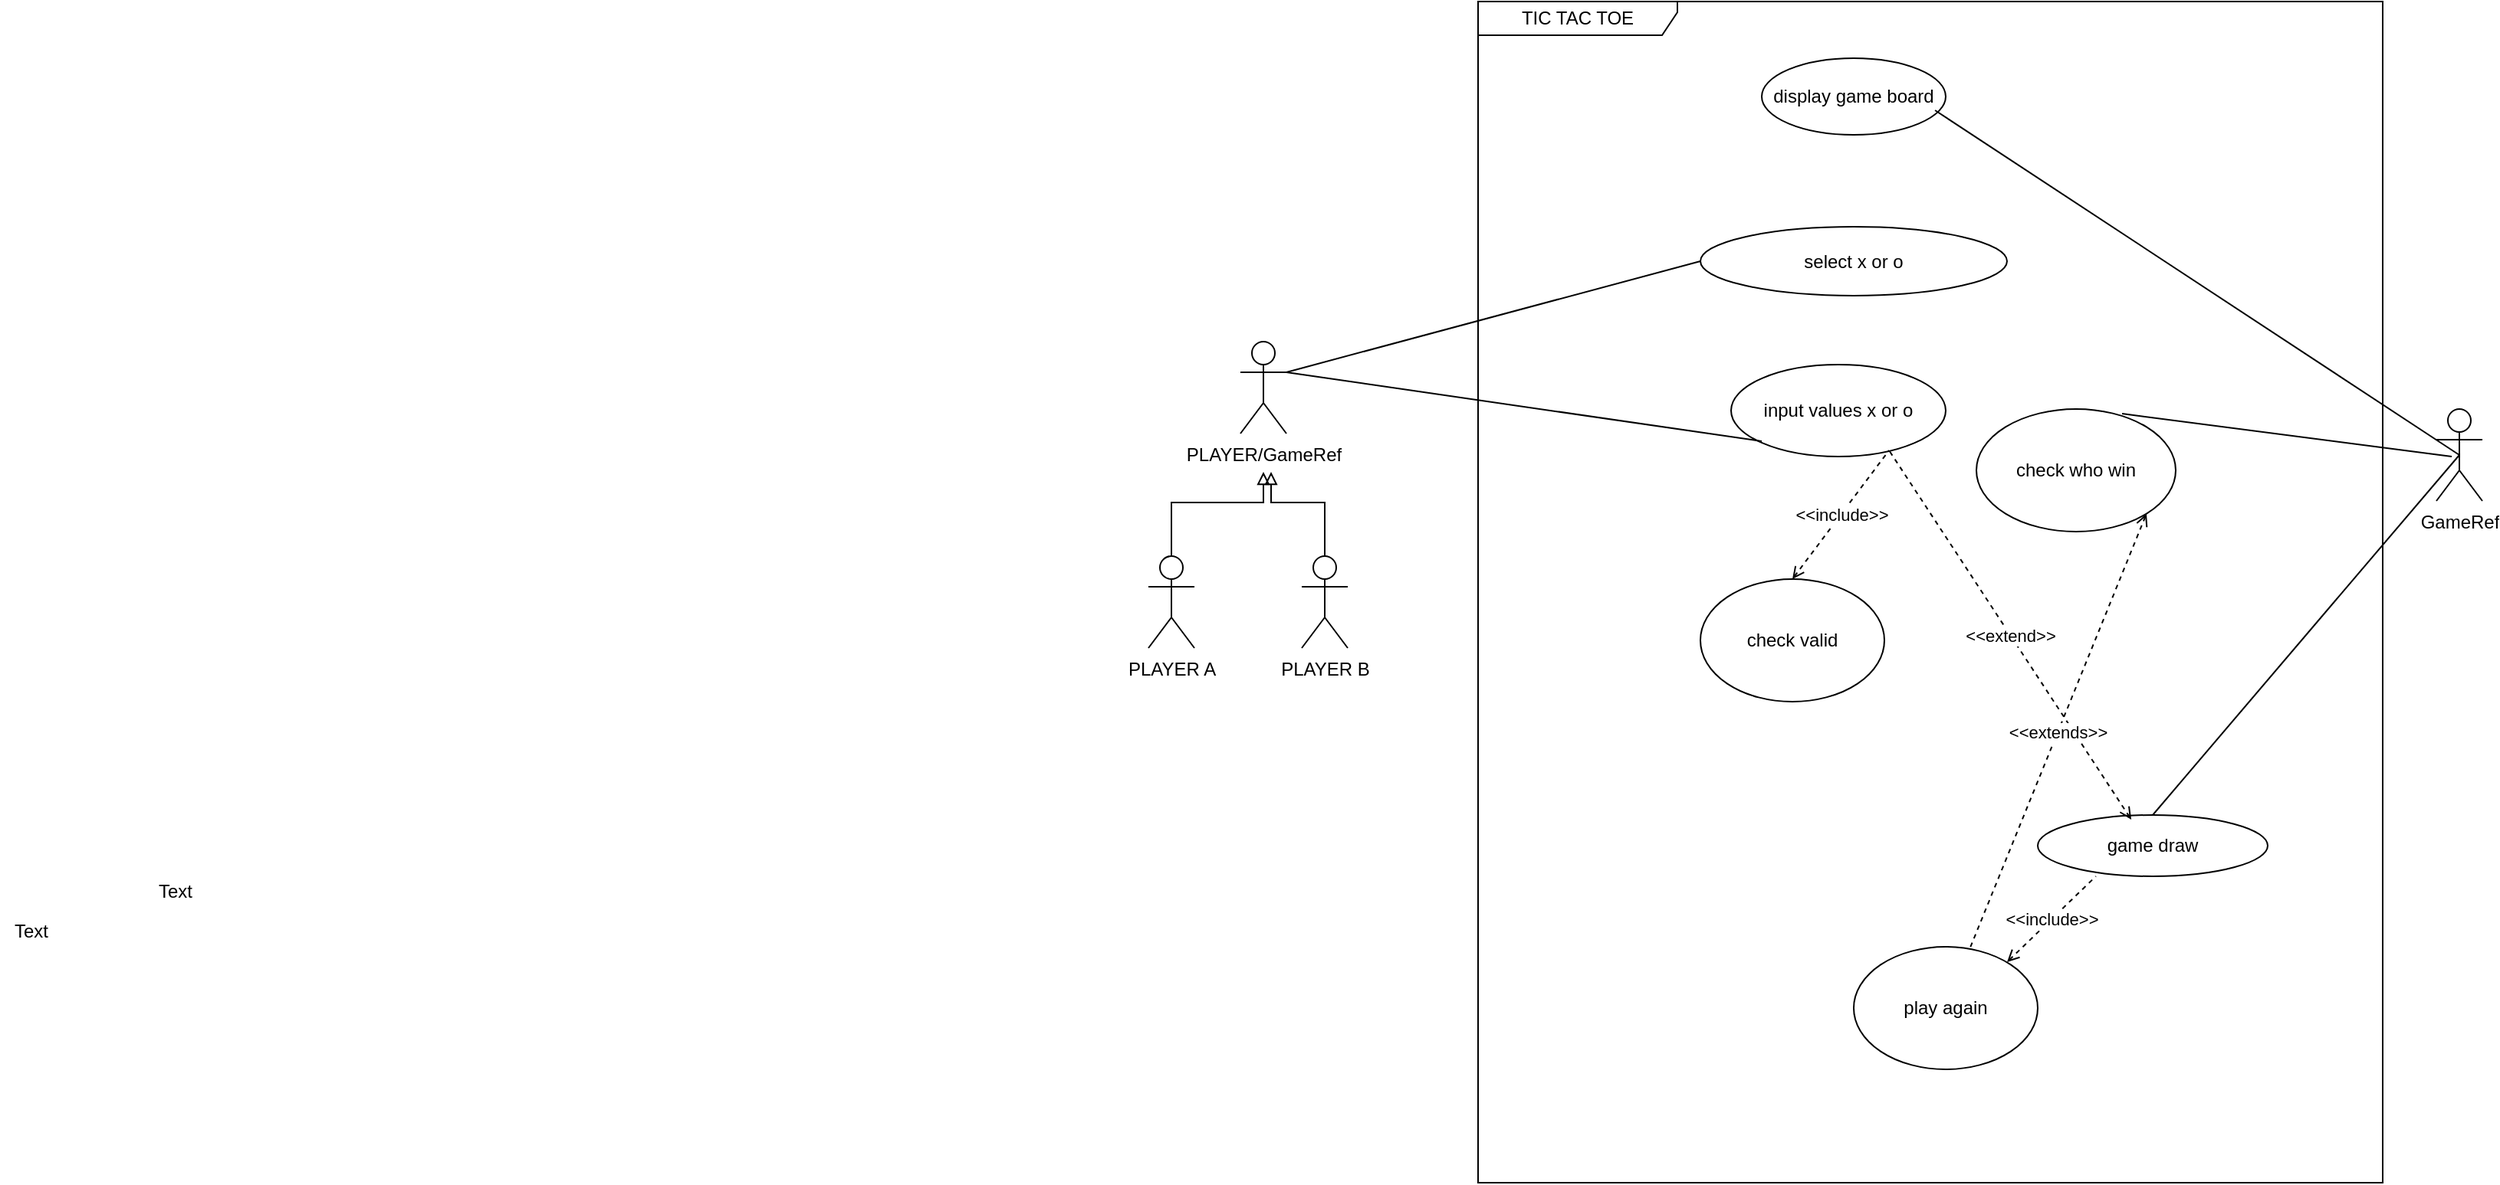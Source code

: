 <mxfile version="13.4.2" type="device"><diagram id="hhZ9PzNTVelXw6GO1m6p" name="Page-1"><mxGraphModel dx="1865" dy="497" grid="1" gridSize="10" guides="1" tooltips="1" connect="1" arrows="1" fold="1" page="1" pageScale="1" pageWidth="827" pageHeight="1169" math="0" shadow="0"><root><mxCell id="0"/><mxCell id="1" parent="0"/><mxCell id="8PD1cL5kKhoTpdf7mjVN-3" value="TIC TAC TOE" style="shape=umlFrame;whiteSpace=wrap;html=1;width=130;height=22;" parent="1" vertex="1"><mxGeometry x="155" y="223" width="590" height="771" as="geometry"/></mxCell><mxCell id="0LgYweTBDWl5P1xv02Vi-3" style="edgeStyle=orthogonalEdgeStyle;rounded=0;orthogonalLoop=1;jettySize=auto;html=1;exitX=0.5;exitY=0;exitDx=0;exitDy=0;exitPerimeter=0;endArrow=block;endFill=0;" edge="1" parent="1" source="8PD1cL5kKhoTpdf7mjVN-4"><mxGeometry relative="1" as="geometry"><mxPoint x="20" y="530" as="targetPoint"/><Array as="points"><mxPoint x="55" y="550"/><mxPoint x="20" y="550"/></Array></mxGeometry></mxCell><mxCell id="8PD1cL5kKhoTpdf7mjVN-4" value="PLAYER B" style="shape=umlActor;verticalLabelPosition=bottom;verticalAlign=top;html=1;" parent="1" vertex="1"><mxGeometry x="40" y="585" width="30" height="60" as="geometry"/></mxCell><mxCell id="8PD1cL5kKhoTpdf7mjVN-6" value="select x or o" style="ellipse;whiteSpace=wrap;html=1;" parent="1" vertex="1"><mxGeometry x="300" y="370" width="200" height="45" as="geometry"/></mxCell><mxCell id="8PD1cL5kKhoTpdf7mjVN-10" value="input values x or o" style="ellipse;whiteSpace=wrap;html=1;" parent="1" vertex="1"><mxGeometry x="320" y="460" width="140" height="60" as="geometry"/></mxCell><mxCell id="0LgYweTBDWl5P1xv02Vi-2" value="" style="edgeStyle=orthogonalEdgeStyle;rounded=0;orthogonalLoop=1;jettySize=auto;html=1;endArrow=block;endFill=0;" edge="1" parent="1" source="8PD1cL5kKhoTpdf7mjVN-32"><mxGeometry relative="1" as="geometry"><mxPoint x="15" y="530" as="targetPoint"/><Array as="points"><mxPoint x="-45" y="550"/><mxPoint x="15" y="550"/></Array></mxGeometry></mxCell><mxCell id="8PD1cL5kKhoTpdf7mjVN-32" value="PLAYER A" style="shape=umlActor;verticalLabelPosition=bottom;verticalAlign=top;html=1;" parent="1" vertex="1"><mxGeometry x="-60" y="585" width="30" height="60" as="geometry"/></mxCell><mxCell id="0LgYweTBDWl5P1xv02Vi-1" value="PLAYER/GameRef" style="shape=umlActor;verticalLabelPosition=bottom;verticalAlign=top;html=1;" vertex="1" parent="1"><mxGeometry y="445" width="30" height="60" as="geometry"/></mxCell><mxCell id="8PD1cL5kKhoTpdf7mjVN-90" value="game draw" style="ellipse;whiteSpace=wrap;html=1;" parent="1" vertex="1"><mxGeometry x="520" y="754" width="150" height="40" as="geometry"/></mxCell><mxCell id="jV-7vsYXFdnn-GDI2FZq-4" value="" style="endArrow=none;html=1;exitX=1;exitY=0.333;exitDx=0;exitDy=0;exitPerimeter=0;entryX=0;entryY=0.5;entryDx=0;entryDy=0;" parent="1" source="0LgYweTBDWl5P1xv02Vi-1" target="8PD1cL5kKhoTpdf7mjVN-6" edge="1"><mxGeometry width="50" height="50" relative="1" as="geometry"><mxPoint x="350" y="490" as="sourcePoint"/><mxPoint x="181.683" y="391.558" as="targetPoint"/></mxGeometry></mxCell><mxCell id="jV-7vsYXFdnn-GDI2FZq-22" value="display game board" style="ellipse;whiteSpace=wrap;html=1;" parent="1" vertex="1"><mxGeometry x="340" y="260" width="120" height="50" as="geometry"/></mxCell><mxCell id="jV-7vsYXFdnn-GDI2FZq-27" value="check valid" style="ellipse;whiteSpace=wrap;html=1;" parent="1" vertex="1"><mxGeometry x="300" y="600" width="120" height="80" as="geometry"/></mxCell><mxCell id="jV-7vsYXFdnn-GDI2FZq-52" value="check who win" style="ellipse;whiteSpace=wrap;html=1;" parent="1" vertex="1"><mxGeometry x="480" y="489" width="130" height="80" as="geometry"/></mxCell><mxCell id="jV-7vsYXFdnn-GDI2FZq-29" value="&amp;lt;&amp;lt;include&amp;gt;&amp;gt;" style="endArrow=none;html=1;entryX=0.736;entryY=0.933;entryDx=0;entryDy=0;entryPerimeter=0;exitX=0.5;exitY=0;exitDx=0;exitDy=0;dashed=1;startArrow=open;startFill=0;" parent="1" source="jV-7vsYXFdnn-GDI2FZq-27" target="8PD1cL5kKhoTpdf7mjVN-10" edge="1"><mxGeometry width="50" height="50" relative="1" as="geometry"><mxPoint x="150" y="670" as="sourcePoint"/><mxPoint x="200" y="620" as="targetPoint"/></mxGeometry></mxCell><mxCell id="jV-7vsYXFdnn-GDI2FZq-44" value="GameRef" style="shape=umlActor;verticalLabelPosition=bottom;verticalAlign=top;html=1;" parent="1" vertex="1"><mxGeometry x="780" y="489" width="30" height="60" as="geometry"/></mxCell><mxCell id="jV-7vsYXFdnn-GDI2FZq-50" value="" style="endArrow=none;html=1;entryX=0.942;entryY=0.68;entryDx=0;entryDy=0;entryPerimeter=0;exitX=0.5;exitY=0.5;exitDx=0;exitDy=0;exitPerimeter=0;" parent="1" source="jV-7vsYXFdnn-GDI2FZq-44" target="jV-7vsYXFdnn-GDI2FZq-22" edge="1"><mxGeometry width="50" height="50" relative="1" as="geometry"><mxPoint x="490" y="380" as="sourcePoint"/><mxPoint x="540" y="330" as="targetPoint"/></mxGeometry></mxCell><mxCell id="jV-7vsYXFdnn-GDI2FZq-56" value="&amp;lt;&amp;lt;extend&amp;gt;&amp;gt;" style="endArrow=none;html=1;dashed=1;entryX=0.736;entryY=0.933;entryDx=0;entryDy=0;entryPerimeter=0;exitX=0.407;exitY=0.075;exitDx=0;exitDy=0;exitPerimeter=0;startArrow=open;startFill=0;" parent="1" source="8PD1cL5kKhoTpdf7mjVN-90" target="8PD1cL5kKhoTpdf7mjVN-10" edge="1"><mxGeometry width="50" height="50" relative="1" as="geometry"><mxPoint x="630" y="700" as="sourcePoint"/><mxPoint x="680" y="650" as="targetPoint"/></mxGeometry></mxCell><mxCell id="jV-7vsYXFdnn-GDI2FZq-59" value="" style="endArrow=none;html=1;entryX=0.5;entryY=0.5;entryDx=0;entryDy=0;entryPerimeter=0;exitX=0.5;exitY=0;exitDx=0;exitDy=0;" parent="1" source="8PD1cL5kKhoTpdf7mjVN-90" target="jV-7vsYXFdnn-GDI2FZq-44" edge="1"><mxGeometry width="50" height="50" relative="1" as="geometry"><mxPoint x="680" y="690" as="sourcePoint"/><mxPoint x="730" y="640" as="targetPoint"/></mxGeometry></mxCell><mxCell id="jV-7vsYXFdnn-GDI2FZq-60" value="Text" style="text;html=1;align=center;verticalAlign=middle;resizable=0;points=[];autosize=1;" parent="1" vertex="1"><mxGeometry x="-809" y="820" width="40" height="20" as="geometry"/></mxCell><mxCell id="jV-7vsYXFdnn-GDI2FZq-61" value="Text" style="text;html=1;align=center;verticalAlign=middle;resizable=0;points=[];autosize=1;" parent="1" vertex="1"><mxGeometry x="-715" y="794" width="40" height="20" as="geometry"/></mxCell><mxCell id="jV-7vsYXFdnn-GDI2FZq-65" value="" style="endArrow=none;html=1;exitX=0.731;exitY=0.038;exitDx=0;exitDy=0;exitPerimeter=0;" parent="1" source="jV-7vsYXFdnn-GDI2FZq-52" edge="1"><mxGeometry width="50" height="50" relative="1" as="geometry"><mxPoint x="460" y="530" as="sourcePoint"/><mxPoint x="790" y="520" as="targetPoint"/></mxGeometry></mxCell><mxCell id="jV-7vsYXFdnn-GDI2FZq-69" value="play again" style="ellipse;whiteSpace=wrap;html=1;" parent="1" vertex="1"><mxGeometry x="400" y="840" width="120" height="80" as="geometry"/></mxCell><mxCell id="jV-7vsYXFdnn-GDI2FZq-73" value="&amp;lt;&amp;lt;include&amp;gt;&amp;gt;" style="endArrow=none;html=1;entryX=0.253;entryY=1;entryDx=0;entryDy=0;entryPerimeter=0;dashed=1;startArrow=open;startFill=0;" parent="1" target="8PD1cL5kKhoTpdf7mjVN-90" edge="1"><mxGeometry width="50" height="50" relative="1" as="geometry"><mxPoint x="500" y="850" as="sourcePoint"/><mxPoint x="550" y="800" as="targetPoint"/></mxGeometry></mxCell><mxCell id="jV-7vsYXFdnn-GDI2FZq-74" value="&amp;lt;&amp;lt;extends&amp;gt;&amp;gt;" style="endArrow=none;html=1;dashed=1;startArrow=open;startFill=0;exitX=1;exitY=1;exitDx=0;exitDy=0;" parent="1" source="jV-7vsYXFdnn-GDI2FZq-52" target="jV-7vsYXFdnn-GDI2FZq-69" edge="1"><mxGeometry width="50" height="50" relative="1" as="geometry"><mxPoint x="400" y="810" as="sourcePoint"/><mxPoint x="350" y="860" as="targetPoint"/></mxGeometry></mxCell><mxCell id="jV-7vsYXFdnn-GDI2FZq-75" value="" style="endArrow=none;html=1;entryX=1;entryY=0.333;entryDx=0;entryDy=0;entryPerimeter=0;" parent="1" target="0LgYweTBDWl5P1xv02Vi-1" edge="1"><mxGeometry width="50" height="50" relative="1" as="geometry"><mxPoint x="340" y="510" as="sourcePoint"/><mxPoint x="800" y="370" as="targetPoint"/></mxGeometry></mxCell></root></mxGraphModel></diagram></mxfile>